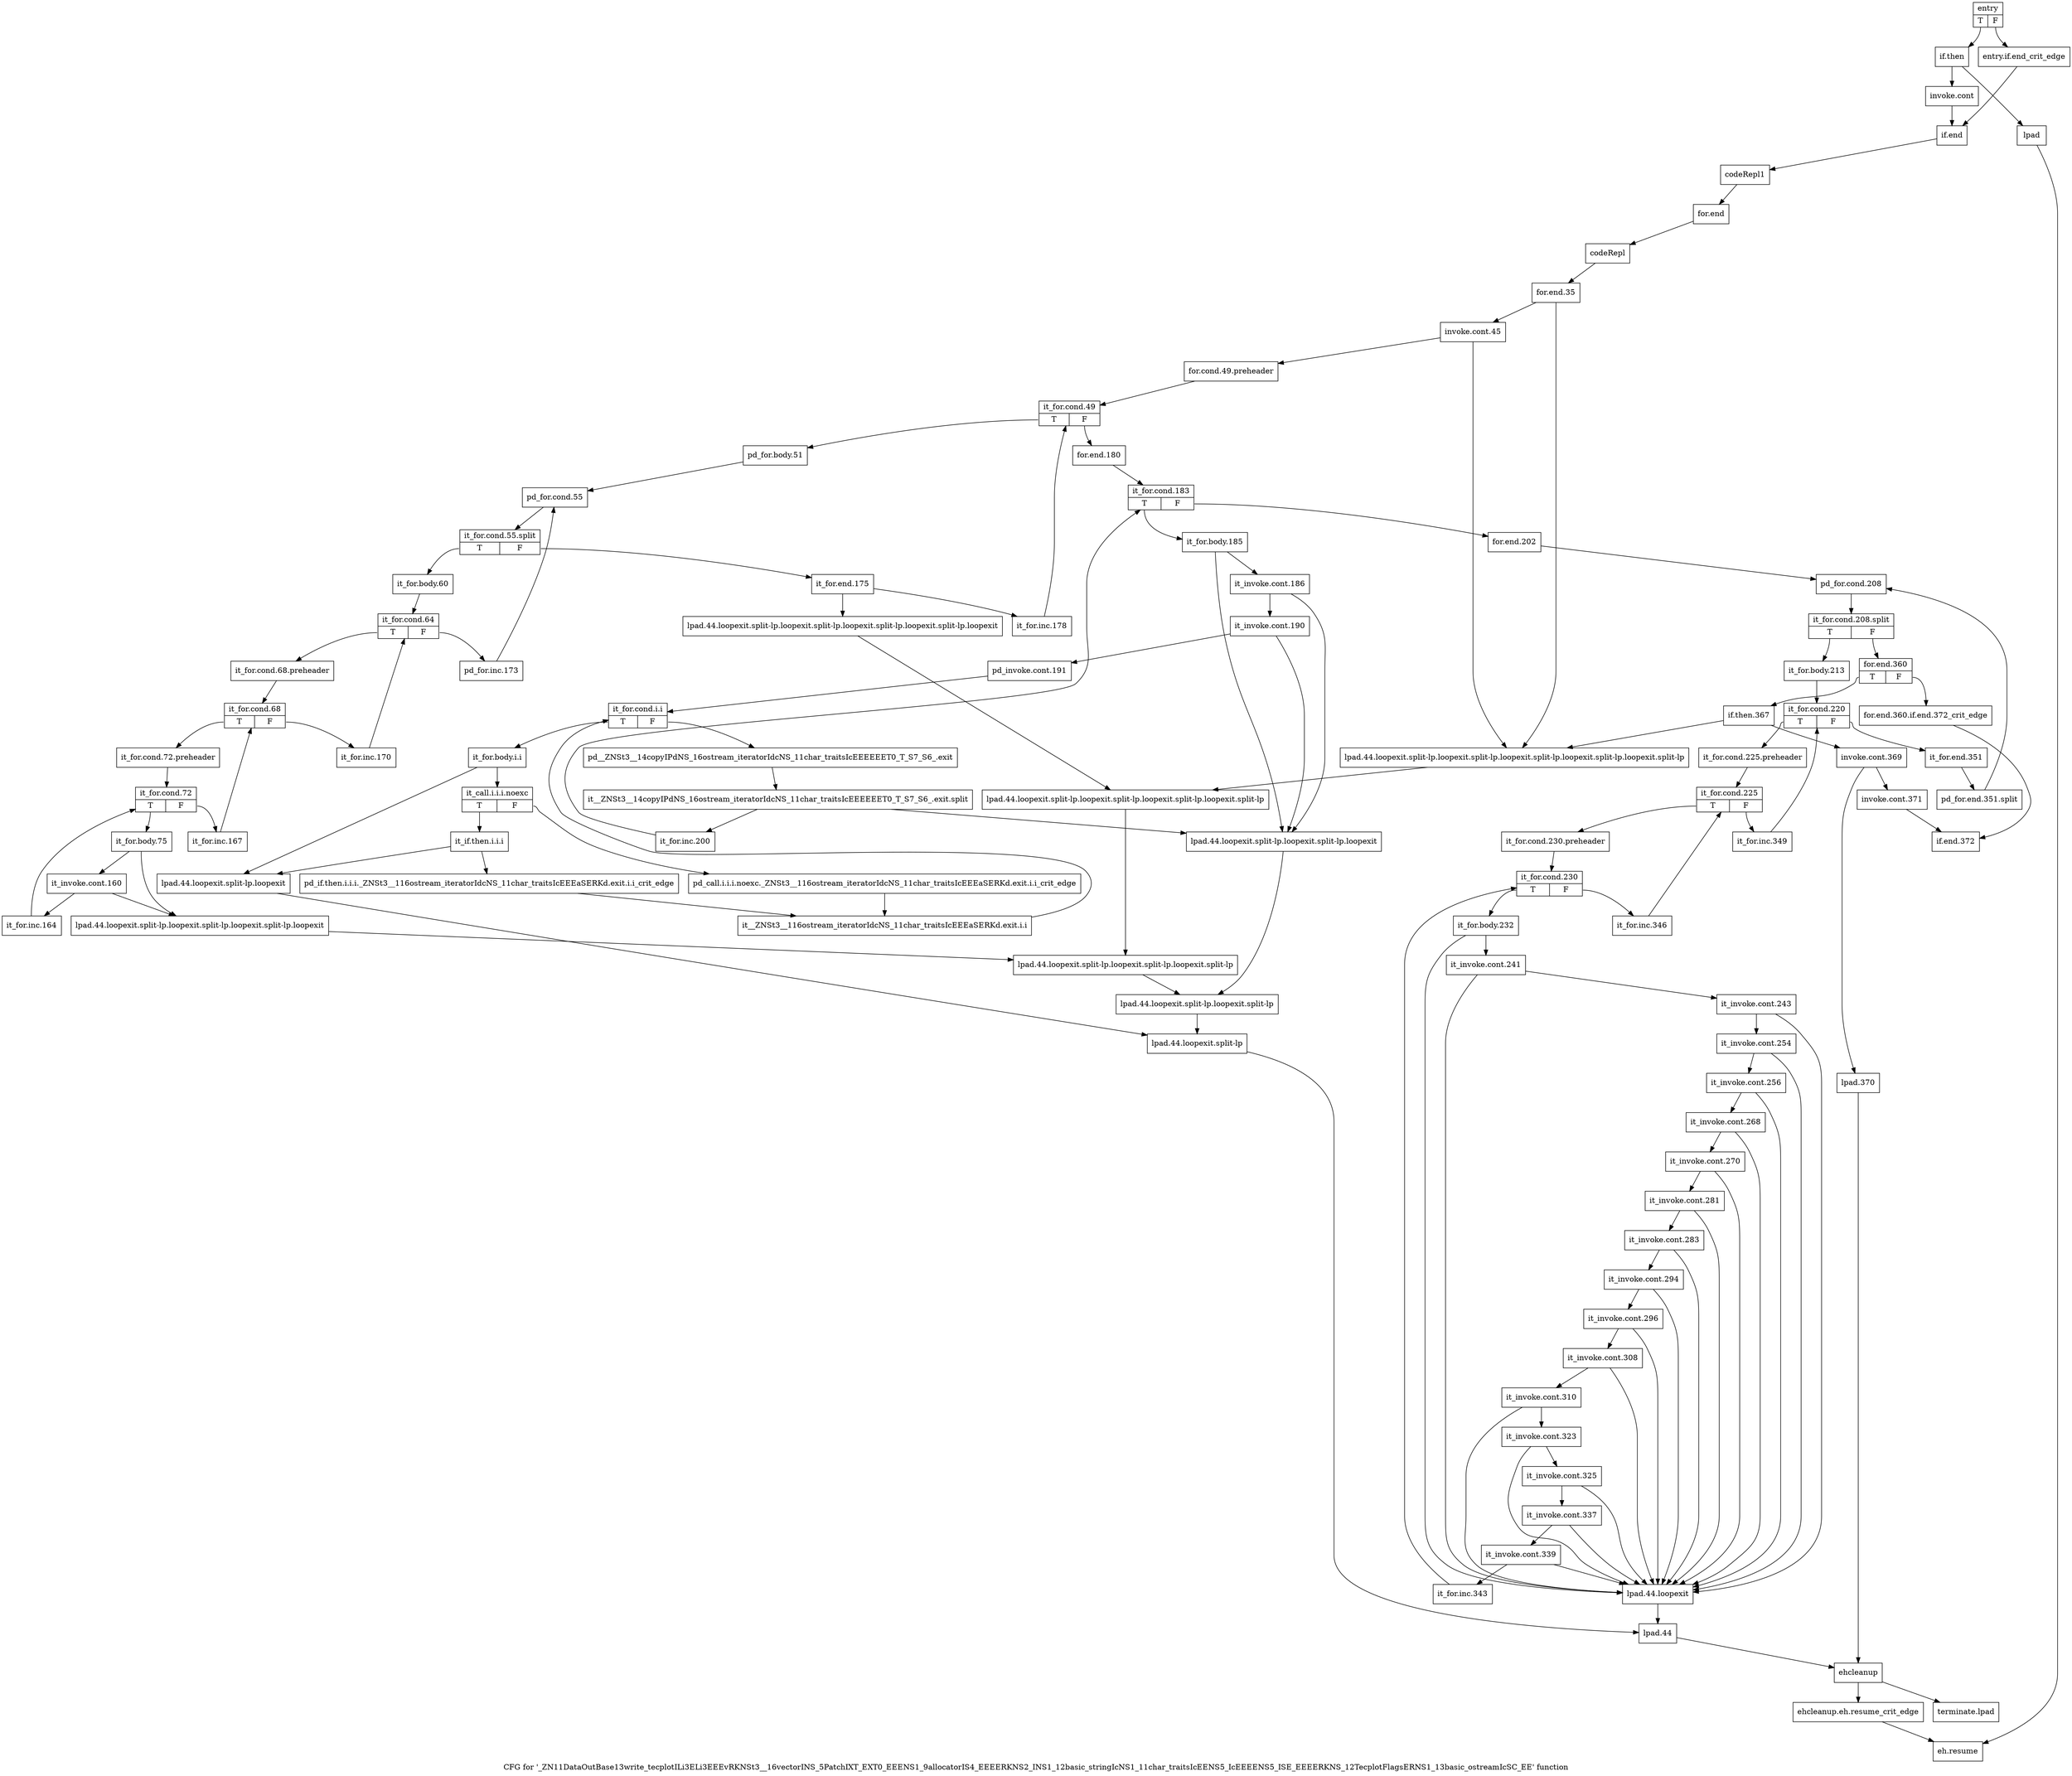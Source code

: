 digraph "CFG for '_ZN11DataOutBase13write_tecplotILi3ELi3EEEvRKNSt3__16vectorINS_5PatchIXT_EXT0_EEENS1_9allocatorIS4_EEEERKNS2_INS1_12basic_stringIcNS1_11char_traitsIcEENS5_IcEEEENS5_ISE_EEEERKNS_12TecplotFlagsERNS1_13basic_ostreamIcSC_EE' function" {
	label="CFG for '_ZN11DataOutBase13write_tecplotILi3ELi3EEEvRKNSt3__16vectorINS_5PatchIXT_EXT0_EEENS1_9allocatorIS4_EEEERKNS2_INS1_12basic_stringIcNS1_11char_traitsIcEENS5_IcEEEENS5_ISE_EEEERKNS_12TecplotFlagsERNS1_13basic_ostreamIcSC_EE' function";

	Node0x367f030 [shape=record,label="{entry|{<s0>T|<s1>F}}"];
	Node0x367f030:s0 -> Node0x367f0d0;
	Node0x367f030:s1 -> Node0x367f080;
	Node0x367f080 [shape=record,label="{entry.if.end_crit_edge}"];
	Node0x367f080 -> Node0x367f1c0;
	Node0x367f0d0 [shape=record,label="{if.then}"];
	Node0x367f0d0 -> Node0x367f120;
	Node0x367f0d0 -> Node0x367f170;
	Node0x367f120 [shape=record,label="{invoke.cont}"];
	Node0x367f120 -> Node0x367f1c0;
	Node0x367f170 [shape=record,label="{lpad}"];
	Node0x367f170 -> Node0x36eee60;
	Node0x367f1c0 [shape=record,label="{if.end}"];
	Node0x367f1c0 -> Node0x367f210;
	Node0x367f210 [shape=record,label="{codeRepl1}"];
	Node0x367f210 -> Node0x367f260;
	Node0x367f260 [shape=record,label="{for.end}"];
	Node0x367f260 -> Node0x367f2b0;
	Node0x367f2b0 [shape=record,label="{codeRepl}"];
	Node0x367f2b0 -> Node0x367f300;
	Node0x367f300 [shape=record,label="{for.end.35}"];
	Node0x367f300 -> Node0x367f350;
	Node0x367f300 -> Node0x36eda60;
	Node0x367f350 [shape=record,label="{invoke.cont.45}"];
	Node0x367f350 -> Node0x367f3a0;
	Node0x367f350 -> Node0x36eda60;
	Node0x367f3a0 [shape=record,label="{for.cond.49.preheader}"];
	Node0x367f3a0 -> Node0x36e4f60;
	Node0x36e4f60 [shape=record,label="{it_for.cond.49|{<s0>T|<s1>F}}"];
	Node0x36e4f60:s0 -> Node0x36e4fb0;
	Node0x36e4f60:s1 -> Node0x36eddd0;
	Node0x36e4fb0 [shape=record,label="{pd_for.body.51}"];
	Node0x36e4fb0 -> Node0x36e5000;
	Node0x36e5000 [shape=record,label="{pd_for.cond.55}"];
	Node0x36e5000 -> Node0x7ecadb0;
	Node0x7ecadb0 [shape=record,label="{it_for.cond.55.split|{<s0>T|<s1>F}}"];
	Node0x7ecadb0:s0 -> Node0x36e5050;
	Node0x7ecadb0:s1 -> Node0x36edd30;
	Node0x36e5050 [shape=record,label="{it_for.body.60}"];
	Node0x36e5050 -> Node0x36e50a0;
	Node0x36e50a0 [shape=record,label="{it_for.cond.64|{<s0>T|<s1>F}}"];
	Node0x36e50a0:s0 -> Node0x36e50f0;
	Node0x36e50a0:s1 -> Node0x36edce0;
	Node0x36e50f0 [shape=record,label="{it_for.cond.68.preheader}"];
	Node0x36e50f0 -> Node0x36e5140;
	Node0x36e5140 [shape=record,label="{it_for.cond.68|{<s0>T|<s1>F}}"];
	Node0x36e5140:s0 -> Node0x36e5190;
	Node0x36e5140:s1 -> Node0x36edc90;
	Node0x36e5190 [shape=record,label="{it_for.cond.72.preheader}"];
	Node0x36e5190 -> Node0x36e51e0;
	Node0x36e51e0 [shape=record,label="{it_for.cond.72|{<s0>T|<s1>F}}"];
	Node0x36e51e0:s0 -> Node0x36e5230;
	Node0x36e51e0:s1 -> Node0x36edc40;
	Node0x36e5230 [shape=record,label="{it_for.body.75}"];
	Node0x36e5230 -> Node0x36e5280;
	Node0x36e5230 -> Node0x36ed9c0;
	Node0x36e5280 [shape=record,label="{it_invoke.cont.160}"];
	Node0x36e5280 -> Node0x36e52d0;
	Node0x36e5280 -> Node0x36ed9c0;
	Node0x36e52d0 [shape=record,label="{it_for.inc.164}"];
	Node0x36e52d0 -> Node0x36e51e0;
	Node0x36e5320 [shape=record,label="{lpad.44.loopexit}"];
	Node0x36e5320 -> Node0x36edbf0;
	Node0x36ed920 [shape=record,label="{lpad.44.loopexit.split-lp.loopexit}"];
	Node0x36ed920 -> Node0x36edba0;
	Node0x36ed970 [shape=record,label="{lpad.44.loopexit.split-lp.loopexit.split-lp.loopexit}"];
	Node0x36ed970 -> Node0x36edb50;
	Node0x36ed9c0 [shape=record,label="{lpad.44.loopexit.split-lp.loopexit.split-lp.loopexit.split-lp.loopexit}"];
	Node0x36ed9c0 -> Node0x36edb00;
	Node0x36eda10 [shape=record,label="{lpad.44.loopexit.split-lp.loopexit.split-lp.loopexit.split-lp.loopexit.split-lp.loopexit}"];
	Node0x36eda10 -> Node0x36edab0;
	Node0x36eda60 [shape=record,label="{lpad.44.loopexit.split-lp.loopexit.split-lp.loopexit.split-lp.loopexit.split-lp.loopexit.split-lp}"];
	Node0x36eda60 -> Node0x36edab0;
	Node0x36edab0 [shape=record,label="{lpad.44.loopexit.split-lp.loopexit.split-lp.loopexit.split-lp.loopexit.split-lp}"];
	Node0x36edab0 -> Node0x36edb00;
	Node0x36edb00 [shape=record,label="{lpad.44.loopexit.split-lp.loopexit.split-lp.loopexit.split-lp}"];
	Node0x36edb00 -> Node0x36edb50;
	Node0x36edb50 [shape=record,label="{lpad.44.loopexit.split-lp.loopexit.split-lp}"];
	Node0x36edb50 -> Node0x36edba0;
	Node0x36edba0 [shape=record,label="{lpad.44.loopexit.split-lp}"];
	Node0x36edba0 -> Node0x36edbf0;
	Node0x36edbf0 [shape=record,label="{lpad.44}"];
	Node0x36edbf0 -> Node0x36eedc0;
	Node0x36edc40 [shape=record,label="{it_for.inc.167}"];
	Node0x36edc40 -> Node0x36e5140;
	Node0x36edc90 [shape=record,label="{it_for.inc.170}"];
	Node0x36edc90 -> Node0x36e50a0;
	Node0x36edce0 [shape=record,label="{pd_for.inc.173}"];
	Node0x36edce0 -> Node0x36e5000;
	Node0x36edd30 [shape=record,label="{it_for.end.175}"];
	Node0x36edd30 -> Node0x36edd80;
	Node0x36edd30 -> Node0x36eda10;
	Node0x36edd80 [shape=record,label="{it_for.inc.178}"];
	Node0x36edd80 -> Node0x36e4f60;
	Node0x36eddd0 [shape=record,label="{for.end.180}"];
	Node0x36eddd0 -> Node0x36ede20;
	Node0x36ede20 [shape=record,label="{it_for.cond.183|{<s0>T|<s1>F}}"];
	Node0x36ede20:s0 -> Node0x36ede70;
	Node0x36ede20:s1 -> Node0x36ee280;
	Node0x36ede70 [shape=record,label="{it_for.body.185}"];
	Node0x36ede70 -> Node0x36edec0;
	Node0x36ede70 -> Node0x36ed970;
	Node0x36edec0 [shape=record,label="{it_invoke.cont.186}"];
	Node0x36edec0 -> Node0x36edf10;
	Node0x36edec0 -> Node0x36ed970;
	Node0x36edf10 [shape=record,label="{it_invoke.cont.190}"];
	Node0x36edf10 -> Node0x36edf60;
	Node0x36edf10 -> Node0x36ed970;
	Node0x36edf60 [shape=record,label="{pd_invoke.cont.191}"];
	Node0x36edf60 -> Node0x36edfb0;
	Node0x36edfb0 [shape=record,label="{it_for.cond.i.i|{<s0>T|<s1>F}}"];
	Node0x36edfb0:s0 -> Node0x36ee000;
	Node0x36edfb0:s1 -> Node0x36ee1e0;
	Node0x36ee000 [shape=record,label="{it_for.body.i.i}"];
	Node0x36ee000 -> Node0x36ee050;
	Node0x36ee000 -> Node0x36ed920;
	Node0x36ee050 [shape=record,label="{it_call.i.i.i.noexc|{<s0>T|<s1>F}}"];
	Node0x36ee050:s0 -> Node0x36ee0f0;
	Node0x36ee050:s1 -> Node0x36ee0a0;
	Node0x36ee0a0 [shape=record,label="{pd_call.i.i.i.noexc._ZNSt3__116ostream_iteratorIdcNS_11char_traitsIcEEEaSERKd.exit.i.i_crit_edge}"];
	Node0x36ee0a0 -> Node0x36ee190;
	Node0x36ee0f0 [shape=record,label="{it_if.then.i.i.i}"];
	Node0x36ee0f0 -> Node0x36ee140;
	Node0x36ee0f0 -> Node0x36ed920;
	Node0x36ee140 [shape=record,label="{pd_if.then.i.i.i._ZNSt3__116ostream_iteratorIdcNS_11char_traitsIcEEEaSERKd.exit.i.i_crit_edge}"];
	Node0x36ee140 -> Node0x36ee190;
	Node0x36ee190 [shape=record,label="{it__ZNSt3__116ostream_iteratorIdcNS_11char_traitsIcEEEaSERKd.exit.i.i}"];
	Node0x36ee190 -> Node0x36edfb0;
	Node0x36ee1e0 [shape=record,label="{pd__ZNSt3__14copyIPdNS_16ostream_iteratorIdcNS_11char_traitsIcEEEEEET0_T_S7_S6_.exit}"];
	Node0x36ee1e0 -> Node0x7eca5e0;
	Node0x7eca5e0 [shape=record,label="{it__ZNSt3__14copyIPdNS_16ostream_iteratorIdcNS_11char_traitsIcEEEEEET0_T_S7_S6_.exit.split}"];
	Node0x7eca5e0 -> Node0x36ee230;
	Node0x7eca5e0 -> Node0x36ed970;
	Node0x36ee230 [shape=record,label="{it_for.inc.200}"];
	Node0x36ee230 -> Node0x36ede20;
	Node0x36ee280 [shape=record,label="{for.end.202}"];
	Node0x36ee280 -> Node0x36ee2d0;
	Node0x36ee2d0 [shape=record,label="{pd_for.cond.208}"];
	Node0x36ee2d0 -> Node0x9d44580;
	Node0x9d44580 [shape=record,label="{it_for.cond.208.split|{<s0>T|<s1>F}}"];
	Node0x9d44580:s0 -> Node0x36ee320;
	Node0x9d44580:s1 -> Node0x36eeb90;
	Node0x36ee320 [shape=record,label="{it_for.body.213}"];
	Node0x36ee320 -> Node0x36ee370;
	Node0x36ee370 [shape=record,label="{it_for.cond.220|{<s0>T|<s1>F}}"];
	Node0x36ee370:s0 -> Node0x36ee3c0;
	Node0x36ee370:s1 -> Node0x36eeb40;
	Node0x36ee3c0 [shape=record,label="{it_for.cond.225.preheader}"];
	Node0x36ee3c0 -> Node0x36ee410;
	Node0x36ee410 [shape=record,label="{it_for.cond.225|{<s0>T|<s1>F}}"];
	Node0x36ee410:s0 -> Node0x36ee460;
	Node0x36ee410:s1 -> Node0x36eeaf0;
	Node0x36ee460 [shape=record,label="{it_for.cond.230.preheader}"];
	Node0x36ee460 -> Node0x36ee4b0;
	Node0x36ee4b0 [shape=record,label="{it_for.cond.230|{<s0>T|<s1>F}}"];
	Node0x36ee4b0:s0 -> Node0x36ee500;
	Node0x36ee4b0:s1 -> Node0x36eeaa0;
	Node0x36ee500 [shape=record,label="{it_for.body.232}"];
	Node0x36ee500 -> Node0x36ee550;
	Node0x36ee500 -> Node0x36e5320;
	Node0x36ee550 [shape=record,label="{it_invoke.cont.241}"];
	Node0x36ee550 -> Node0x36ee5a0;
	Node0x36ee550 -> Node0x36e5320;
	Node0x36ee5a0 [shape=record,label="{it_invoke.cont.243}"];
	Node0x36ee5a0 -> Node0x36ee5f0;
	Node0x36ee5a0 -> Node0x36e5320;
	Node0x36ee5f0 [shape=record,label="{it_invoke.cont.254}"];
	Node0x36ee5f0 -> Node0x36ee640;
	Node0x36ee5f0 -> Node0x36e5320;
	Node0x36ee640 [shape=record,label="{it_invoke.cont.256}"];
	Node0x36ee640 -> Node0x36ee690;
	Node0x36ee640 -> Node0x36e5320;
	Node0x36ee690 [shape=record,label="{it_invoke.cont.268}"];
	Node0x36ee690 -> Node0x36ee6e0;
	Node0x36ee690 -> Node0x36e5320;
	Node0x36ee6e0 [shape=record,label="{it_invoke.cont.270}"];
	Node0x36ee6e0 -> Node0x36ee730;
	Node0x36ee6e0 -> Node0x36e5320;
	Node0x36ee730 [shape=record,label="{it_invoke.cont.281}"];
	Node0x36ee730 -> Node0x36ee780;
	Node0x36ee730 -> Node0x36e5320;
	Node0x36ee780 [shape=record,label="{it_invoke.cont.283}"];
	Node0x36ee780 -> Node0x36ee7d0;
	Node0x36ee780 -> Node0x36e5320;
	Node0x36ee7d0 [shape=record,label="{it_invoke.cont.294}"];
	Node0x36ee7d0 -> Node0x36ee820;
	Node0x36ee7d0 -> Node0x36e5320;
	Node0x36ee820 [shape=record,label="{it_invoke.cont.296}"];
	Node0x36ee820 -> Node0x36ee870;
	Node0x36ee820 -> Node0x36e5320;
	Node0x36ee870 [shape=record,label="{it_invoke.cont.308}"];
	Node0x36ee870 -> Node0x36ee8c0;
	Node0x36ee870 -> Node0x36e5320;
	Node0x36ee8c0 [shape=record,label="{it_invoke.cont.310}"];
	Node0x36ee8c0 -> Node0x36ee910;
	Node0x36ee8c0 -> Node0x36e5320;
	Node0x36ee910 [shape=record,label="{it_invoke.cont.323}"];
	Node0x36ee910 -> Node0x36ee960;
	Node0x36ee910 -> Node0x36e5320;
	Node0x36ee960 [shape=record,label="{it_invoke.cont.325}"];
	Node0x36ee960 -> Node0x36ee9b0;
	Node0x36ee960 -> Node0x36e5320;
	Node0x36ee9b0 [shape=record,label="{it_invoke.cont.337}"];
	Node0x36ee9b0 -> Node0x36eea00;
	Node0x36ee9b0 -> Node0x36e5320;
	Node0x36eea00 [shape=record,label="{it_invoke.cont.339}"];
	Node0x36eea00 -> Node0x36eea50;
	Node0x36eea00 -> Node0x36e5320;
	Node0x36eea50 [shape=record,label="{it_for.inc.343}"];
	Node0x36eea50 -> Node0x36ee4b0;
	Node0x36eeaa0 [shape=record,label="{it_for.inc.346}"];
	Node0x36eeaa0 -> Node0x36ee410;
	Node0x36eeaf0 [shape=record,label="{it_for.inc.349}"];
	Node0x36eeaf0 -> Node0x36ee370;
	Node0x36eeb40 [shape=record,label="{it_for.end.351}"];
	Node0x36eeb40 -> Node0x9d43870;
	Node0x9d43870 [shape=record,label="{pd_for.end.351.split}"];
	Node0x9d43870 -> Node0x36ee2d0;
	Node0x36eeb90 [shape=record,label="{for.end.360|{<s0>T|<s1>F}}"];
	Node0x36eeb90:s0 -> Node0x36eec30;
	Node0x36eeb90:s1 -> Node0x36eebe0;
	Node0x36eebe0 [shape=record,label="{for.end.360.if.end.372_crit_edge}"];
	Node0x36eebe0 -> Node0x36eed70;
	Node0x36eec30 [shape=record,label="{if.then.367}"];
	Node0x36eec30 -> Node0x36eec80;
	Node0x36eec30 -> Node0x36eda60;
	Node0x36eec80 [shape=record,label="{invoke.cont.369}"];
	Node0x36eec80 -> Node0x36eecd0;
	Node0x36eec80 -> Node0x36eed20;
	Node0x36eecd0 [shape=record,label="{invoke.cont.371}"];
	Node0x36eecd0 -> Node0x36eed70;
	Node0x36eed20 [shape=record,label="{lpad.370}"];
	Node0x36eed20 -> Node0x36eedc0;
	Node0x36eed70 [shape=record,label="{if.end.372}"];
	Node0x36eedc0 [shape=record,label="{ehcleanup}"];
	Node0x36eedc0 -> Node0x36eee10;
	Node0x36eedc0 -> Node0x36eeeb0;
	Node0x36eee10 [shape=record,label="{ehcleanup.eh.resume_crit_edge}"];
	Node0x36eee10 -> Node0x36eee60;
	Node0x36eee60 [shape=record,label="{eh.resume}"];
	Node0x36eeeb0 [shape=record,label="{terminate.lpad}"];
}
